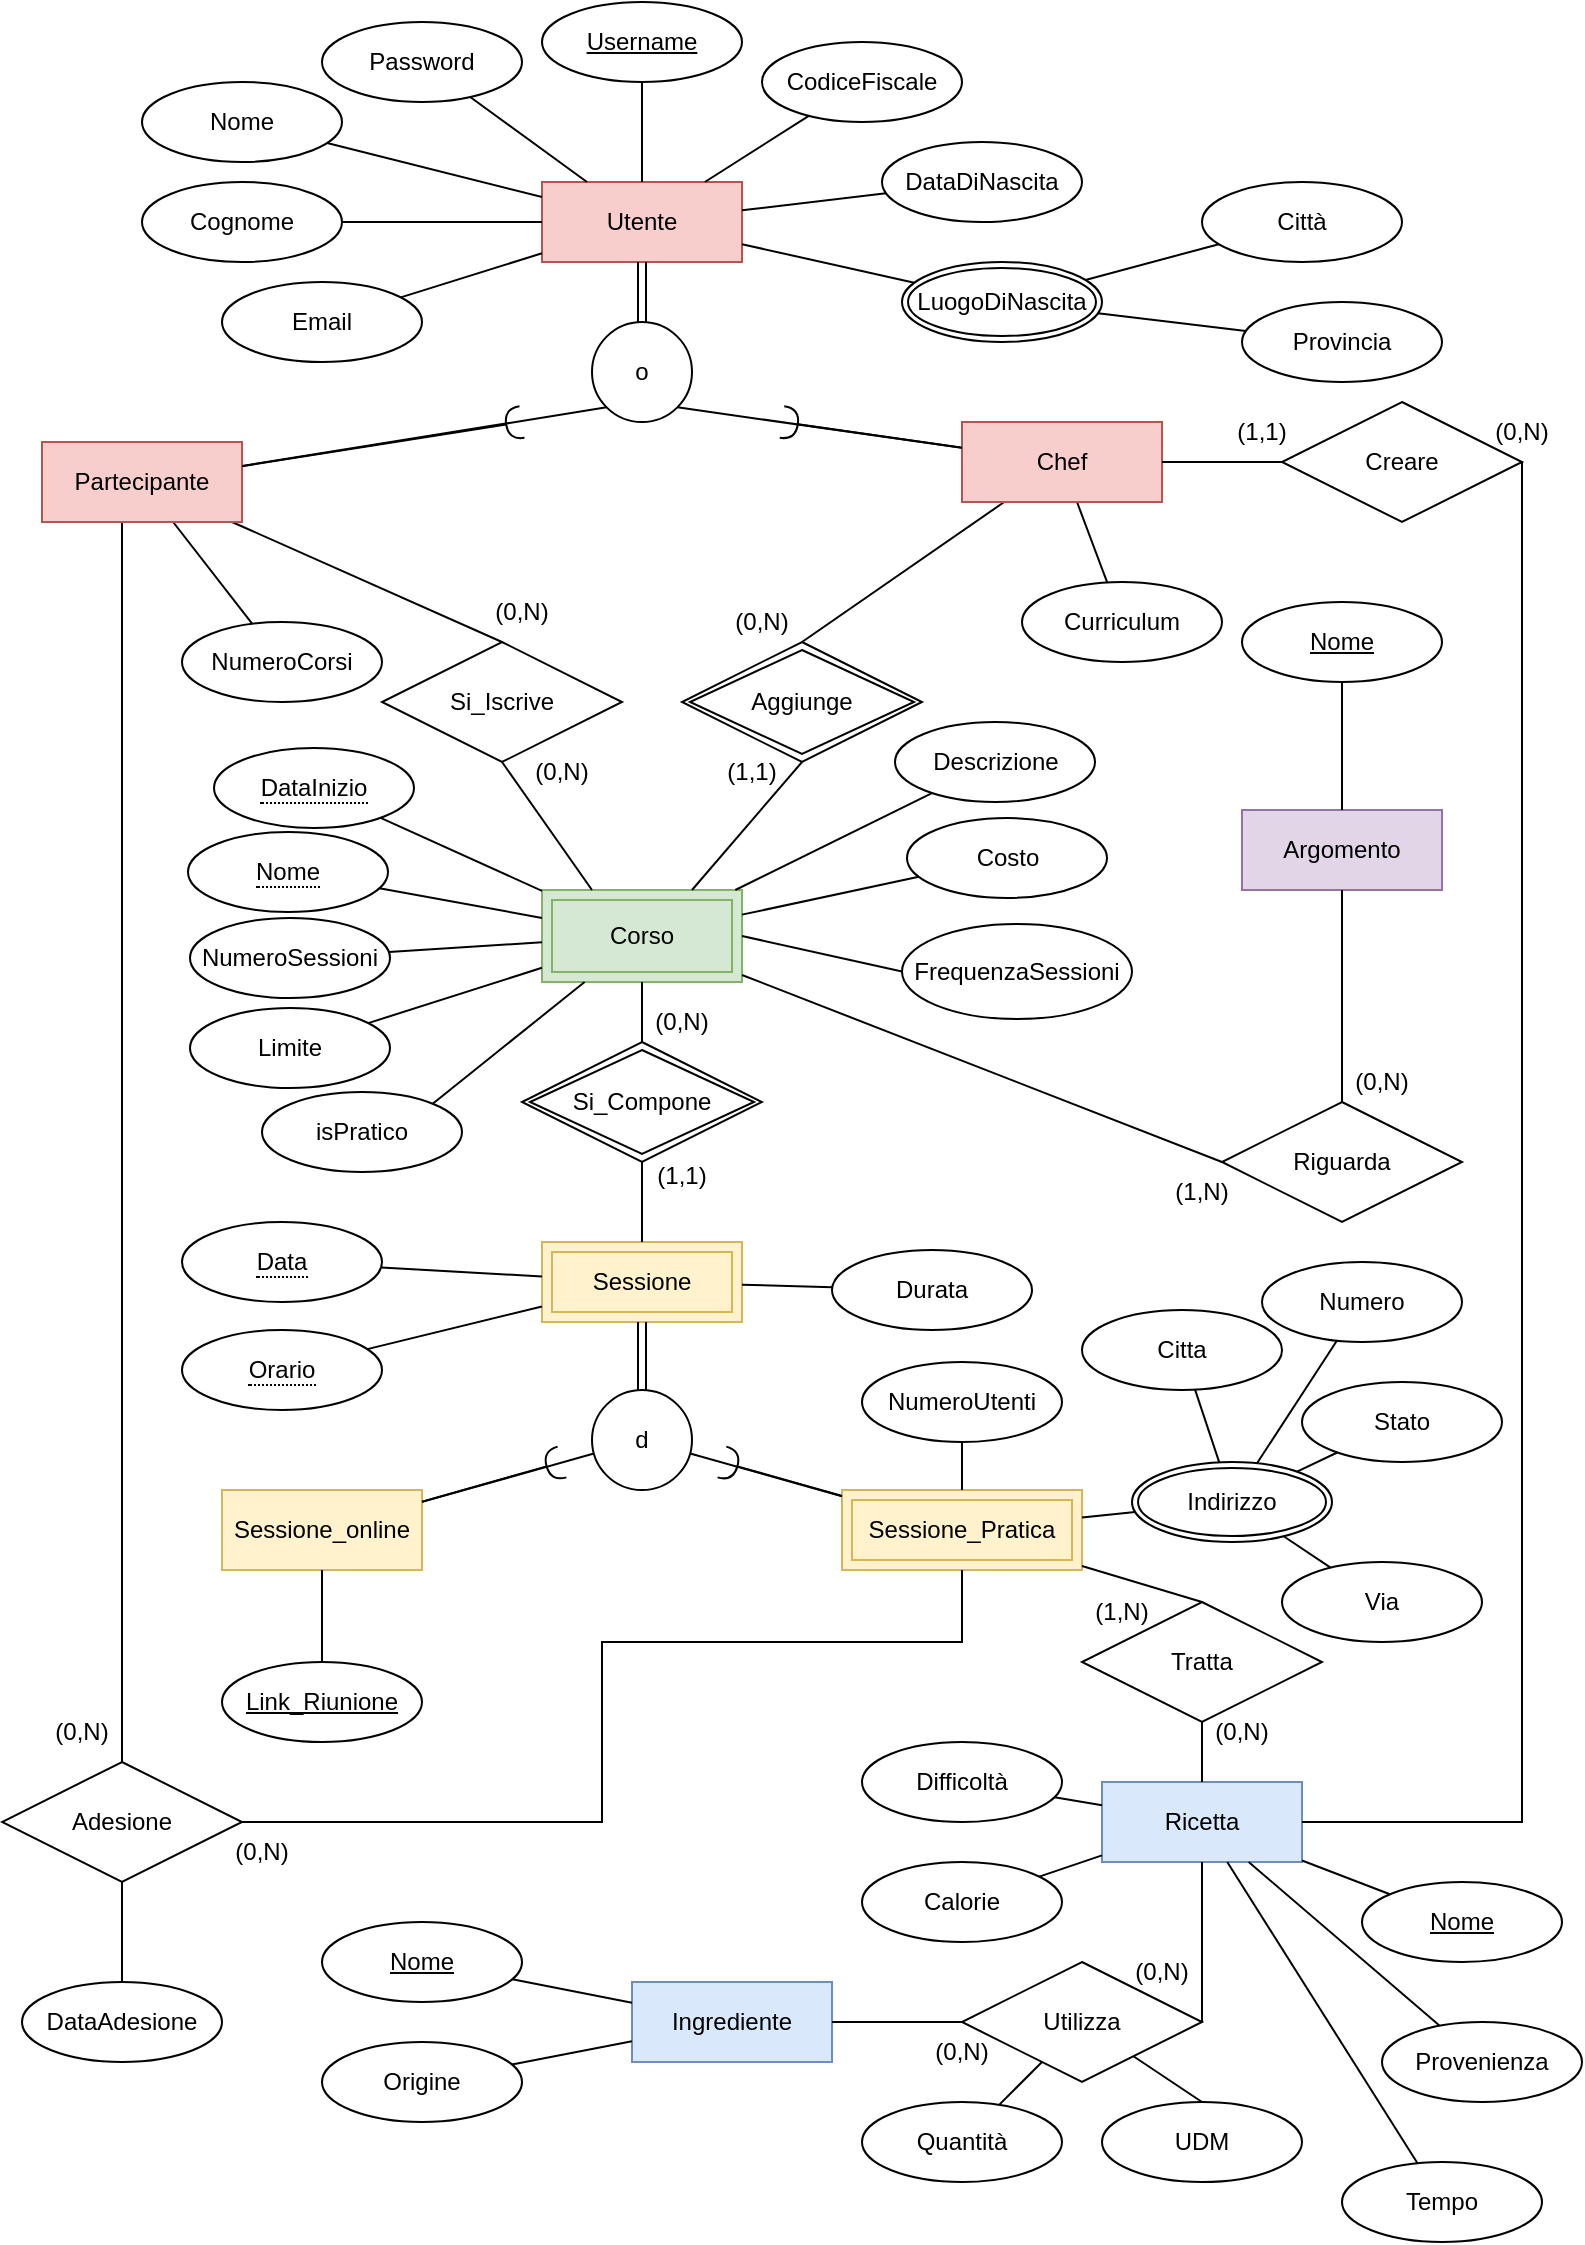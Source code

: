 <mxfile version="26.2.15">
  <diagram name="Pagina-1" id="47h8ERNk4rjeNNSiUQYY">
    <mxGraphModel dx="1426" dy="841" grid="0" gridSize="10" guides="1" tooltips="1" connect="1" arrows="1" fold="1" page="1" pageScale="1" pageWidth="827" pageHeight="1169" math="0" shadow="0">
      <root>
        <mxCell id="0" />
        <mxCell id="1" parent="0" />
        <mxCell id="teANy-LBkcQGO_RU1gS4-1" value="Utente" style="whiteSpace=wrap;html=1;align=center;fillColor=#f8cecc;strokeColor=#b85450;" parent="1" vertex="1">
          <mxGeometry x="300" y="110" width="100" height="40" as="geometry" />
        </mxCell>
        <mxCell id="teANy-LBkcQGO_RU1gS4-3" value="Argomento" style="whiteSpace=wrap;html=1;align=center;fillColor=#e1d5e7;strokeColor=#9673a6;" parent="1" vertex="1">
          <mxGeometry x="650" y="424" width="100" height="40" as="geometry" />
        </mxCell>
        <mxCell id="teANy-LBkcQGO_RU1gS4-4" value="Nome" style="ellipse;whiteSpace=wrap;html=1;align=center;" parent="1" vertex="1">
          <mxGeometry x="100" y="60" width="100" height="40" as="geometry" />
        </mxCell>
        <mxCell id="teANy-LBkcQGO_RU1gS4-5" value="Cognome" style="ellipse;whiteSpace=wrap;html=1;align=center;" parent="1" vertex="1">
          <mxGeometry x="100" y="110" width="100" height="40" as="geometry" />
        </mxCell>
        <mxCell id="teANy-LBkcQGO_RU1gS4-8" value="Email" style="ellipse;whiteSpace=wrap;html=1;align=center;" parent="1" vertex="1">
          <mxGeometry x="140" y="160" width="100" height="40" as="geometry" />
        </mxCell>
        <mxCell id="teANy-LBkcQGO_RU1gS4-9" value="Password" style="ellipse;whiteSpace=wrap;html=1;align=center;" parent="1" vertex="1">
          <mxGeometry x="190" y="30" width="100" height="40" as="geometry" />
        </mxCell>
        <mxCell id="teANy-LBkcQGO_RU1gS4-11" value="" style="endArrow=none;html=1;rounded=0;" parent="1" source="teANy-LBkcQGO_RU1gS4-1" target="teANy-LBkcQGO_RU1gS4-9" edge="1">
          <mxGeometry relative="1" as="geometry">
            <mxPoint x="440" y="200" as="sourcePoint" />
            <mxPoint x="600" y="200" as="targetPoint" />
          </mxGeometry>
        </mxCell>
        <mxCell id="teANy-LBkcQGO_RU1gS4-12" value="" style="endArrow=none;html=1;rounded=0;" parent="1" source="teANy-LBkcQGO_RU1gS4-1" target="c11Dhqi7pwdav2Fy8amf-1" edge="1">
          <mxGeometry relative="1" as="geometry">
            <mxPoint x="510" y="160" as="sourcePoint" />
            <mxPoint x="435.904" y="67.524" as="targetPoint" />
          </mxGeometry>
        </mxCell>
        <mxCell id="teANy-LBkcQGO_RU1gS4-13" value="" style="endArrow=none;html=1;rounded=0;" parent="1" source="teANy-LBkcQGO_RU1gS4-1" target="teANy-LBkcQGO_RU1gS4-8" edge="1">
          <mxGeometry relative="1" as="geometry">
            <mxPoint x="500" y="250" as="sourcePoint" />
            <mxPoint x="660" y="250" as="targetPoint" />
          </mxGeometry>
        </mxCell>
        <mxCell id="teANy-LBkcQGO_RU1gS4-14" value="" style="endArrow=none;html=1;rounded=0;" parent="1" source="teANy-LBkcQGO_RU1gS4-4" target="teANy-LBkcQGO_RU1gS4-1" edge="1">
          <mxGeometry relative="1" as="geometry">
            <mxPoint x="360" y="200" as="sourcePoint" />
            <mxPoint x="520" y="200" as="targetPoint" />
          </mxGeometry>
        </mxCell>
        <mxCell id="teANy-LBkcQGO_RU1gS4-15" value="" style="endArrow=none;html=1;rounded=0;" parent="1" source="teANy-LBkcQGO_RU1gS4-5" target="teANy-LBkcQGO_RU1gS4-1" edge="1">
          <mxGeometry relative="1" as="geometry">
            <mxPoint x="300" y="200" as="sourcePoint" />
            <mxPoint x="460" y="200" as="targetPoint" />
          </mxGeometry>
        </mxCell>
        <mxCell id="teANy-LBkcQGO_RU1gS4-16" value="" style="endArrow=none;html=1;rounded=0;" parent="1" source="vfVHeJbnowlgTLXQ370m-6" target="teANy-LBkcQGO_RU1gS4-1" edge="1">
          <mxGeometry relative="1" as="geometry">
            <mxPoint x="480.447" y="122.668" as="sourcePoint" />
            <mxPoint x="520" y="210" as="targetPoint" />
          </mxGeometry>
        </mxCell>
        <mxCell id="teANy-LBkcQGO_RU1gS4-19" value="NumeroSessioni" style="ellipse;whiteSpace=wrap;html=1;align=center;" parent="1" vertex="1">
          <mxGeometry x="124" y="478" width="100" height="40" as="geometry" />
        </mxCell>
        <mxCell id="teANy-LBkcQGO_RU1gS4-20" value="Limite" style="ellipse;whiteSpace=wrap;html=1;align=center;" parent="1" vertex="1">
          <mxGeometry x="124" y="523" width="100" height="40" as="geometry" />
        </mxCell>
        <mxCell id="teANy-LBkcQGO_RU1gS4-21" value="Descrizione" style="ellipse;whiteSpace=wrap;html=1;align=center;" parent="1" vertex="1">
          <mxGeometry x="476.5" y="380" width="100" height="40" as="geometry" />
        </mxCell>
        <mxCell id="teANy-LBkcQGO_RU1gS4-22" value="NumeroCorsi" style="ellipse;whiteSpace=wrap;html=1;align=center;" parent="1" vertex="1">
          <mxGeometry x="120" y="330" width="100" height="40" as="geometry" />
        </mxCell>
        <mxCell id="teANy-LBkcQGO_RU1gS4-23" value="Costo" style="ellipse;whiteSpace=wrap;html=1;align=center;" parent="1" vertex="1">
          <mxGeometry x="482.5" y="428" width="100" height="40" as="geometry" />
        </mxCell>
        <mxCell id="teANy-LBkcQGO_RU1gS4-24" value="Corso" style="shape=ext;margin=3;double=1;whiteSpace=wrap;html=1;align=center;fillColor=#d5e8d4;strokeColor=#82b366;" parent="1" vertex="1">
          <mxGeometry x="300" y="464" width="100" height="46" as="geometry" />
        </mxCell>
        <mxCell id="teANy-LBkcQGO_RU1gS4-25" value="" style="endArrow=none;html=1;rounded=0;" parent="1" source="vfVHeJbnowlgTLXQ370m-21" target="teANy-LBkcQGO_RU1gS4-24" edge="1">
          <mxGeometry relative="1" as="geometry">
            <mxPoint x="208.89" y="474.191" as="sourcePoint" />
            <mxPoint x="830" y="250" as="targetPoint" />
          </mxGeometry>
        </mxCell>
        <mxCell id="teANy-LBkcQGO_RU1gS4-26" value="" style="endArrow=none;html=1;rounded=0;" parent="1" source="teANy-LBkcQGO_RU1gS4-24" target="teANy-LBkcQGO_RU1gS4-23" edge="1">
          <mxGeometry relative="1" as="geometry">
            <mxPoint x="660" y="230" as="sourcePoint" />
            <mxPoint x="820" y="230" as="targetPoint" />
          </mxGeometry>
        </mxCell>
        <mxCell id="teANy-LBkcQGO_RU1gS4-27" value="" style="endArrow=none;html=1;rounded=0;" parent="1" source="teANy-LBkcQGO_RU1gS4-24" target="teANy-LBkcQGO_RU1gS4-21" edge="1">
          <mxGeometry relative="1" as="geometry">
            <mxPoint x="710" y="250" as="sourcePoint" />
            <mxPoint x="870" y="250" as="targetPoint" />
          </mxGeometry>
        </mxCell>
        <mxCell id="teANy-LBkcQGO_RU1gS4-28" value="" style="endArrow=none;html=1;rounded=0;" parent="1" source="teANy-LBkcQGO_RU1gS4-24" target="teANy-LBkcQGO_RU1gS4-20" edge="1">
          <mxGeometry relative="1" as="geometry">
            <mxPoint x="700" y="240" as="sourcePoint" />
            <mxPoint x="860" y="240" as="targetPoint" />
          </mxGeometry>
        </mxCell>
        <mxCell id="teANy-LBkcQGO_RU1gS4-29" value="" style="endArrow=none;html=1;rounded=0;" parent="1" source="vfVHeJbnowlgTLXQ370m-22" target="teANy-LBkcQGO_RU1gS4-24" edge="1">
          <mxGeometry relative="1" as="geometry">
            <mxPoint x="224.561" y="434.453" as="sourcePoint" />
            <mxPoint x="750" y="140" as="targetPoint" />
          </mxGeometry>
        </mxCell>
        <mxCell id="teANy-LBkcQGO_RU1gS4-30" value="" style="endArrow=none;html=1;rounded=0;" parent="1" source="teANy-LBkcQGO_RU1gS4-19" target="teANy-LBkcQGO_RU1gS4-24" edge="1">
          <mxGeometry relative="1" as="geometry">
            <mxPoint x="650" y="190" as="sourcePoint" />
            <mxPoint x="810" y="190" as="targetPoint" />
          </mxGeometry>
        </mxCell>
        <mxCell id="teANy-LBkcQGO_RU1gS4-31" value="Nome" style="ellipse;whiteSpace=wrap;html=1;align=center;fontStyle=4;" parent="1" vertex="1">
          <mxGeometry x="650" y="320" width="100" height="40" as="geometry" />
        </mxCell>
        <mxCell id="teANy-LBkcQGO_RU1gS4-32" value="" style="endArrow=none;html=1;rounded=0;" parent="1" source="teANy-LBkcQGO_RU1gS4-31" target="teANy-LBkcQGO_RU1gS4-3" edge="1">
          <mxGeometry relative="1" as="geometry">
            <mxPoint x="555" y="400" as="sourcePoint" />
            <mxPoint x="715" y="400" as="targetPoint" />
          </mxGeometry>
        </mxCell>
        <mxCell id="teANy-LBkcQGO_RU1gS4-34" value="" style="endArrow=none;html=1;rounded=0;" parent="1" source="DkH-adG97EPDmuQ6V7x3-39" target="teANy-LBkcQGO_RU1gS4-22" edge="1">
          <mxGeometry relative="1" as="geometry">
            <mxPoint x="110" y="290" as="sourcePoint" />
            <mxPoint x="540" y="230" as="targetPoint" />
          </mxGeometry>
        </mxCell>
        <mxCell id="teANy-LBkcQGO_RU1gS4-36" value="Curriculum" style="ellipse;whiteSpace=wrap;html=1;align=center;" parent="1" vertex="1">
          <mxGeometry x="540" y="310" width="100" height="40" as="geometry" />
        </mxCell>
        <mxCell id="teANy-LBkcQGO_RU1gS4-37" value="" style="endArrow=none;html=1;rounded=0;" parent="1" source="DkH-adG97EPDmuQ6V7x3-40" target="teANy-LBkcQGO_RU1gS4-36" edge="1">
          <mxGeometry relative="1" as="geometry">
            <mxPoint x="460" y="210" as="sourcePoint" />
            <mxPoint x="620" y="210" as="targetPoint" />
          </mxGeometry>
        </mxCell>
        <mxCell id="teANy-LBkcQGO_RU1gS4-38" value="Sessione" style="shape=ext;margin=3;double=1;whiteSpace=wrap;html=1;align=center;fillColor=#fff2cc;strokeColor=#d6b656;" parent="1" vertex="1">
          <mxGeometry x="300" y="640" width="100" height="40" as="geometry" />
        </mxCell>
        <mxCell id="teANy-LBkcQGO_RU1gS4-41" value="Durata" style="ellipse;whiteSpace=wrap;html=1;align=center;" parent="1" vertex="1">
          <mxGeometry x="445" y="644" width="100" height="40" as="geometry" />
        </mxCell>
        <mxCell id="teANy-LBkcQGO_RU1gS4-42" value="" style="endArrow=none;html=1;rounded=0;" parent="1" source="teANy-LBkcQGO_RU1gS4-38" target="vfVHeJbnowlgTLXQ370m-38" edge="1">
          <mxGeometry relative="1" as="geometry">
            <mxPoint x="540" y="590" as="sourcePoint" />
            <mxPoint x="188.411" y="697.196" as="targetPoint" />
          </mxGeometry>
        </mxCell>
        <mxCell id="teANy-LBkcQGO_RU1gS4-43" value="" style="endArrow=none;html=1;rounded=0;" parent="1" source="teANy-LBkcQGO_RU1gS4-38" target="teANy-LBkcQGO_RU1gS4-41" edge="1">
          <mxGeometry relative="1" as="geometry">
            <mxPoint x="550" y="580" as="sourcePoint" />
            <mxPoint x="710" y="580" as="targetPoint" />
          </mxGeometry>
        </mxCell>
        <mxCell id="teANy-LBkcQGO_RU1gS4-44" value="" style="endArrow=none;html=1;rounded=0;" parent="1" source="teANy-LBkcQGO_RU1gS4-38" target="vfVHeJbnowlgTLXQ370m-37" edge="1">
          <mxGeometry relative="1" as="geometry">
            <mxPoint x="370" y="840" as="sourcePoint" />
            <mxPoint x="220" y="650" as="targetPoint" />
          </mxGeometry>
        </mxCell>
        <mxCell id="teANy-LBkcQGO_RU1gS4-45" value="Sessione_online" style="whiteSpace=wrap;html=1;align=center;fillColor=#fff2cc;strokeColor=#d6b656;" parent="1" vertex="1">
          <mxGeometry x="140" y="764" width="100" height="40" as="geometry" />
        </mxCell>
        <mxCell id="teANy-LBkcQGO_RU1gS4-46" value="Link_Riunione" style="ellipse;whiteSpace=wrap;html=1;align=center;fontStyle=4;" parent="1" vertex="1">
          <mxGeometry x="140" y="850" width="100" height="40" as="geometry" />
        </mxCell>
        <mxCell id="teANy-LBkcQGO_RU1gS4-47" value="" style="endArrow=none;html=1;rounded=0;" parent="1" source="teANy-LBkcQGO_RU1gS4-45" target="teANy-LBkcQGO_RU1gS4-46" edge="1">
          <mxGeometry relative="1" as="geometry">
            <mxPoint x="370" y="860" as="sourcePoint" />
            <mxPoint x="530" y="860" as="targetPoint" />
          </mxGeometry>
        </mxCell>
        <mxCell id="teANy-LBkcQGO_RU1gS4-48" value="Sessione_Pratica" style="shape=ext;margin=3;double=1;whiteSpace=wrap;html=1;align=center;fillColor=#fff2cc;strokeColor=#d6b656;" parent="1" vertex="1">
          <mxGeometry x="450" y="764" width="120" height="40" as="geometry" />
        </mxCell>
        <mxCell id="teANy-LBkcQGO_RU1gS4-51" value="" style="endArrow=none;html=1;rounded=0;" parent="1" source="vfVHeJbnowlgTLXQ370m-11" target="teANy-LBkcQGO_RU1gS4-48" edge="1">
          <mxGeometry relative="1" as="geometry">
            <mxPoint x="583.709" y="737.012" as="sourcePoint" />
            <mxPoint x="660" y="964" as="targetPoint" />
          </mxGeometry>
        </mxCell>
        <mxCell id="teANy-LBkcQGO_RU1gS4-52" value="" style="endArrow=none;html=1;rounded=0;" parent="1" source="teANy-LBkcQGO_RU1gS4-48" target="vfVHeJbnowlgTLXQ370m-44" edge="1">
          <mxGeometry relative="1" as="geometry">
            <mxPoint x="550" y="954" as="sourcePoint" />
            <mxPoint x="631.027" y="774.033" as="targetPoint" />
          </mxGeometry>
        </mxCell>
        <mxCell id="teANy-LBkcQGO_RU1gS4-53" value="Ricetta" style="whiteSpace=wrap;html=1;align=center;fillColor=#dae8fc;strokeColor=#6c8ebf;" parent="1" vertex="1">
          <mxGeometry x="580" y="910" width="100" height="40" as="geometry" />
        </mxCell>
        <mxCell id="teANy-LBkcQGO_RU1gS4-54" value="Provenienza" style="ellipse;whiteSpace=wrap;html=1;align=center;" parent="1" vertex="1">
          <mxGeometry x="720" y="1030" width="100" height="40" as="geometry" />
        </mxCell>
        <mxCell id="teANy-LBkcQGO_RU1gS4-55" value="Nome" style="ellipse;whiteSpace=wrap;html=1;align=center;fontStyle=4;" parent="1" vertex="1">
          <mxGeometry x="710" y="960" width="100" height="40" as="geometry" />
        </mxCell>
        <mxCell id="teANy-LBkcQGO_RU1gS4-56" value="Tempo" style="ellipse;whiteSpace=wrap;html=1;align=center;" parent="1" vertex="1">
          <mxGeometry x="700" y="1100" width="100" height="40" as="geometry" />
        </mxCell>
        <mxCell id="teANy-LBkcQGO_RU1gS4-57" value="Calorie" style="ellipse;whiteSpace=wrap;html=1;align=center;" parent="1" vertex="1">
          <mxGeometry x="460" y="950" width="100" height="40" as="geometry" />
        </mxCell>
        <mxCell id="teANy-LBkcQGO_RU1gS4-58" value="Difficoltà" style="ellipse;whiteSpace=wrap;html=1;align=center;" parent="1" vertex="1">
          <mxGeometry x="460" y="890" width="100" height="40" as="geometry" />
        </mxCell>
        <mxCell id="teANy-LBkcQGO_RU1gS4-59" value="" style="endArrow=none;html=1;rounded=0;" parent="1" source="teANy-LBkcQGO_RU1gS4-58" target="teANy-LBkcQGO_RU1gS4-53" edge="1">
          <mxGeometry relative="1" as="geometry">
            <mxPoint x="540" y="880" as="sourcePoint" />
            <mxPoint x="700" y="880" as="targetPoint" />
          </mxGeometry>
        </mxCell>
        <mxCell id="teANy-LBkcQGO_RU1gS4-60" value="" style="endArrow=none;html=1;rounded=0;" parent="1" source="teANy-LBkcQGO_RU1gS4-57" target="teANy-LBkcQGO_RU1gS4-53" edge="1">
          <mxGeometry relative="1" as="geometry">
            <mxPoint x="460" y="1030" as="sourcePoint" />
            <mxPoint x="620" y="1030" as="targetPoint" />
          </mxGeometry>
        </mxCell>
        <mxCell id="teANy-LBkcQGO_RU1gS4-61" value="" style="endArrow=none;html=1;rounded=0;" parent="1" source="teANy-LBkcQGO_RU1gS4-53" target="teANy-LBkcQGO_RU1gS4-56" edge="1">
          <mxGeometry relative="1" as="geometry">
            <mxPoint x="620" y="1060" as="sourcePoint" />
            <mxPoint x="780" y="1060" as="targetPoint" />
          </mxGeometry>
        </mxCell>
        <mxCell id="teANy-LBkcQGO_RU1gS4-62" value="" style="endArrow=none;html=1;rounded=0;" parent="1" source="teANy-LBkcQGO_RU1gS4-53" target="teANy-LBkcQGO_RU1gS4-55" edge="1">
          <mxGeometry relative="1" as="geometry">
            <mxPoint x="650" y="850" as="sourcePoint" />
            <mxPoint x="810" y="850" as="targetPoint" />
          </mxGeometry>
        </mxCell>
        <mxCell id="teANy-LBkcQGO_RU1gS4-63" value="" style="endArrow=none;html=1;rounded=0;" parent="1" source="teANy-LBkcQGO_RU1gS4-53" target="teANy-LBkcQGO_RU1gS4-54" edge="1">
          <mxGeometry relative="1" as="geometry">
            <mxPoint x="680" y="850" as="sourcePoint" />
            <mxPoint x="840" y="850" as="targetPoint" />
          </mxGeometry>
        </mxCell>
        <mxCell id="teANy-LBkcQGO_RU1gS4-64" value="Ingrediente" style="whiteSpace=wrap;html=1;align=center;fillColor=#dae8fc;strokeColor=#6c8ebf;" parent="1" vertex="1">
          <mxGeometry x="345" y="1010" width="100" height="40" as="geometry" />
        </mxCell>
        <mxCell id="teANy-LBkcQGO_RU1gS4-65" value="&lt;u&gt;Nome&lt;/u&gt;" style="ellipse;whiteSpace=wrap;html=1;align=center;" parent="1" vertex="1">
          <mxGeometry x="190" y="980" width="100" height="40" as="geometry" />
        </mxCell>
        <mxCell id="teANy-LBkcQGO_RU1gS4-66" value="Origine" style="ellipse;whiteSpace=wrap;html=1;align=center;" parent="1" vertex="1">
          <mxGeometry x="190" y="1040" width="100" height="40" as="geometry" />
        </mxCell>
        <mxCell id="teANy-LBkcQGO_RU1gS4-67" value="" style="endArrow=none;html=1;rounded=0;" parent="1" source="teANy-LBkcQGO_RU1gS4-65" target="teANy-LBkcQGO_RU1gS4-64" edge="1">
          <mxGeometry relative="1" as="geometry">
            <mxPoint x="440" y="1170" as="sourcePoint" />
            <mxPoint x="600" y="1170" as="targetPoint" />
          </mxGeometry>
        </mxCell>
        <mxCell id="teANy-LBkcQGO_RU1gS4-68" value="" style="endArrow=none;html=1;rounded=0;" parent="1" source="teANy-LBkcQGO_RU1gS4-64" target="teANy-LBkcQGO_RU1gS4-66" edge="1">
          <mxGeometry relative="1" as="geometry">
            <mxPoint x="480" y="1190" as="sourcePoint" />
            <mxPoint x="640" y="1190" as="targetPoint" />
          </mxGeometry>
        </mxCell>
        <mxCell id="teANy-LBkcQGO_RU1gS4-71" value="" style="shape=link;html=1;rounded=0;entryX=0.5;entryY=0;entryDx=0;entryDy=0;" parent="1" source="teANy-LBkcQGO_RU1gS4-1" target="teANy-LBkcQGO_RU1gS4-73" edge="1">
          <mxGeometry relative="1" as="geometry">
            <mxPoint x="370" y="220" as="sourcePoint" />
            <mxPoint x="350" y="210" as="targetPoint" />
          </mxGeometry>
        </mxCell>
        <mxCell id="teANy-LBkcQGO_RU1gS4-73" value="" style="ellipse;whiteSpace=wrap;html=1;aspect=fixed;" parent="1" vertex="1">
          <mxGeometry x="325" y="180" width="50" height="50" as="geometry" />
        </mxCell>
        <mxCell id="teANy-LBkcQGO_RU1gS4-74" value="o" style="text;html=1;align=center;verticalAlign=middle;whiteSpace=wrap;rounded=0;" parent="1" vertex="1">
          <mxGeometry x="320" y="190" width="60" height="30" as="geometry" />
        </mxCell>
        <mxCell id="MXSvAf-hUuEF9l91NdwU-1" value="" style="endArrow=none;html=1;rounded=0;entryX=0;entryY=1;entryDx=0;entryDy=0;" parent="1" source="DkH-adG97EPDmuQ6V7x3-39" target="teANy-LBkcQGO_RU1gS4-73" edge="1">
          <mxGeometry width="50" height="50" relative="1" as="geometry">
            <mxPoint x="90" y="250" as="sourcePoint" />
            <mxPoint x="500" y="210" as="targetPoint" />
          </mxGeometry>
        </mxCell>
        <mxCell id="MXSvAf-hUuEF9l91NdwU-2" value="" style="endArrow=none;html=1;rounded=0;entryX=1;entryY=1;entryDx=0;entryDy=0;" parent="1" source="DkH-adG97EPDmuQ6V7x3-40" target="teANy-LBkcQGO_RU1gS4-73" edge="1">
          <mxGeometry width="50" height="50" relative="1" as="geometry">
            <mxPoint x="510" y="250" as="sourcePoint" />
            <mxPoint x="560" y="200" as="targetPoint" />
          </mxGeometry>
        </mxCell>
        <mxCell id="MXSvAf-hUuEF9l91NdwU-3" style="edgeStyle=orthogonalEdgeStyle;rounded=0;orthogonalLoop=1;jettySize=auto;html=1;exitX=0.5;exitY=1;exitDx=0;exitDy=0;" parent="1" edge="1">
          <mxGeometry relative="1" as="geometry">
            <mxPoint x="190" y="440" as="sourcePoint" />
            <mxPoint x="190" y="440" as="targetPoint" />
          </mxGeometry>
        </mxCell>
        <mxCell id="MXSvAf-hUuEF9l91NdwU-4" value="Si_Iscrive" style="shape=rhombus;perimeter=rhombusPerimeter;whiteSpace=wrap;html=1;align=center;" parent="1" vertex="1">
          <mxGeometry x="220" y="340" width="120" height="60" as="geometry" />
        </mxCell>
        <mxCell id="DkH-adG97EPDmuQ6V7x3-2" value="" style="endArrow=none;html=1;rounded=0;exitX=0.5;exitY=0;exitDx=0;exitDy=0;" parent="1" source="vfVHeJbnowlgTLXQ370m-17" target="DkH-adG97EPDmuQ6V7x3-40" edge="1">
          <mxGeometry width="50" height="50" relative="1" as="geometry">
            <mxPoint x="620" y="220" as="sourcePoint" />
            <mxPoint x="670" y="170" as="targetPoint" />
          </mxGeometry>
        </mxCell>
        <mxCell id="DkH-adG97EPDmuQ6V7x3-3" value="" style="endArrow=none;html=1;rounded=0;exitX=0.5;exitY=0;exitDx=0;exitDy=0;" parent="1" source="MXSvAf-hUuEF9l91NdwU-4" target="DkH-adG97EPDmuQ6V7x3-39" edge="1">
          <mxGeometry width="50" height="50" relative="1" as="geometry">
            <mxPoint x="640" y="170" as="sourcePoint" />
            <mxPoint x="140" y="288.421" as="targetPoint" />
          </mxGeometry>
        </mxCell>
        <mxCell id="DkH-adG97EPDmuQ6V7x3-4" value="" style="endArrow=none;html=1;rounded=0;exitX=0.25;exitY=0;exitDx=0;exitDy=0;entryX=0.5;entryY=1;entryDx=0;entryDy=0;" parent="1" source="teANy-LBkcQGO_RU1gS4-24" target="MXSvAf-hUuEF9l91NdwU-4" edge="1">
          <mxGeometry width="50" height="50" relative="1" as="geometry">
            <mxPoint x="720" y="190" as="sourcePoint" />
            <mxPoint x="770" y="140" as="targetPoint" />
          </mxGeometry>
        </mxCell>
        <mxCell id="DkH-adG97EPDmuQ6V7x3-5" value="" style="endArrow=none;html=1;rounded=0;exitX=0.75;exitY=0;exitDx=0;exitDy=0;entryX=0.5;entryY=1;entryDx=0;entryDy=0;" parent="1" source="teANy-LBkcQGO_RU1gS4-24" target="vfVHeJbnowlgTLXQ370m-17" edge="1">
          <mxGeometry width="50" height="50" relative="1" as="geometry">
            <mxPoint x="610" y="210" as="sourcePoint" />
            <mxPoint x="420" y="400" as="targetPoint" />
          </mxGeometry>
        </mxCell>
        <mxCell id="DkH-adG97EPDmuQ6V7x3-6" value="" style="endArrow=none;html=1;rounded=0;entryX=0;entryY=0.5;entryDx=0;entryDy=0;" parent="1" source="teANy-LBkcQGO_RU1gS4-24" target="DkH-adG97EPDmuQ6V7x3-7" edge="1">
          <mxGeometry width="50" height="50" relative="1" as="geometry">
            <mxPoint x="790" y="190" as="sourcePoint" />
            <mxPoint x="840" y="140" as="targetPoint" />
          </mxGeometry>
        </mxCell>
        <mxCell id="DkH-adG97EPDmuQ6V7x3-7" value="Riguarda" style="shape=rhombus;perimeter=rhombusPerimeter;whiteSpace=wrap;html=1;align=center;" parent="1" vertex="1">
          <mxGeometry x="640" y="570" width="120" height="60" as="geometry" />
        </mxCell>
        <mxCell id="DkH-adG97EPDmuQ6V7x3-8" value="" style="endArrow=none;html=1;rounded=0;exitX=0.5;exitY=0;exitDx=0;exitDy=0;" parent="1" source="DkH-adG97EPDmuQ6V7x3-7" target="teANy-LBkcQGO_RU1gS4-3" edge="1">
          <mxGeometry width="50" height="50" relative="1" as="geometry">
            <mxPoint x="860" y="180" as="sourcePoint" />
            <mxPoint x="910" y="130" as="targetPoint" />
          </mxGeometry>
        </mxCell>
        <mxCell id="DkH-adG97EPDmuQ6V7x3-10" value="" style="shape=link;html=1;rounded=0;entryX=0.5;entryY=0;entryDx=0;entryDy=0;" parent="1" source="teANy-LBkcQGO_RU1gS4-38" target="DkH-adG97EPDmuQ6V7x3-11" edge="1">
          <mxGeometry relative="1" as="geometry">
            <mxPoint x="360" y="680" as="sourcePoint" />
            <mxPoint x="360" y="740" as="targetPoint" />
          </mxGeometry>
        </mxCell>
        <mxCell id="DkH-adG97EPDmuQ6V7x3-11" value="" style="ellipse;whiteSpace=wrap;html=1;aspect=fixed;" parent="1" vertex="1">
          <mxGeometry x="325" y="714" width="50" height="50" as="geometry" />
        </mxCell>
        <mxCell id="DkH-adG97EPDmuQ6V7x3-12" value="d" style="text;html=1;align=center;verticalAlign=middle;whiteSpace=wrap;rounded=0;" parent="1" vertex="1">
          <mxGeometry x="320" y="724" width="60" height="30" as="geometry" />
        </mxCell>
        <mxCell id="DkH-adG97EPDmuQ6V7x3-13" value="" style="endArrow=none;html=1;rounded=0;" parent="1" source="teANy-LBkcQGO_RU1gS4-45" target="DkH-adG97EPDmuQ6V7x3-11" edge="1">
          <mxGeometry width="50" height="50" relative="1" as="geometry">
            <mxPoint x="230" y="760" as="sourcePoint" />
            <mxPoint x="510" y="740" as="targetPoint" />
          </mxGeometry>
        </mxCell>
        <mxCell id="DkH-adG97EPDmuQ6V7x3-14" value="" style="endArrow=none;html=1;rounded=0;" parent="1" source="teANy-LBkcQGO_RU1gS4-48" target="DkH-adG97EPDmuQ6V7x3-11" edge="1">
          <mxGeometry width="50" height="50" relative="1" as="geometry">
            <mxPoint x="490" y="760" as="sourcePoint" />
            <mxPoint x="570" y="730" as="targetPoint" />
          </mxGeometry>
        </mxCell>
        <mxCell id="DkH-adG97EPDmuQ6V7x3-16" value="Tratta" style="shape=rhombus;perimeter=rhombusPerimeter;whiteSpace=wrap;html=1;align=center;" parent="1" vertex="1">
          <mxGeometry x="570" y="820" width="120" height="60" as="geometry" />
        </mxCell>
        <mxCell id="DkH-adG97EPDmuQ6V7x3-17" value="" style="endArrow=none;html=1;rounded=0;exitX=0.5;exitY=0;exitDx=0;exitDy=0;" parent="1" source="DkH-adG97EPDmuQ6V7x3-16" target="teANy-LBkcQGO_RU1gS4-48" edge="1">
          <mxGeometry width="50" height="50" relative="1" as="geometry">
            <mxPoint x="420" y="880" as="sourcePoint" />
            <mxPoint x="585.556" y="804" as="targetPoint" />
          </mxGeometry>
        </mxCell>
        <mxCell id="DkH-adG97EPDmuQ6V7x3-18" value="" style="endArrow=none;html=1;rounded=0;entryX=0.5;entryY=1;entryDx=0;entryDy=0;" parent="1" source="teANy-LBkcQGO_RU1gS4-53" target="DkH-adG97EPDmuQ6V7x3-16" edge="1">
          <mxGeometry width="50" height="50" relative="1" as="geometry">
            <mxPoint x="290" y="960" as="sourcePoint" />
            <mxPoint x="340" y="910" as="targetPoint" />
          </mxGeometry>
        </mxCell>
        <mxCell id="DkH-adG97EPDmuQ6V7x3-19" value="" style="endArrow=none;html=1;rounded=0;entryX=0;entryY=0.5;entryDx=0;entryDy=0;" parent="1" source="teANy-LBkcQGO_RU1gS4-64" target="DkH-adG97EPDmuQ6V7x3-20" edge="1">
          <mxGeometry width="50" height="50" relative="1" as="geometry">
            <mxPoint x="520" y="1060" as="sourcePoint" />
            <mxPoint x="550" y="1030" as="targetPoint" />
          </mxGeometry>
        </mxCell>
        <mxCell id="DkH-adG97EPDmuQ6V7x3-20" value="Utilizza" style="shape=rhombus;perimeter=rhombusPerimeter;whiteSpace=wrap;html=1;align=center;" parent="1" vertex="1">
          <mxGeometry x="510" y="1000" width="120" height="60" as="geometry" />
        </mxCell>
        <mxCell id="DkH-adG97EPDmuQ6V7x3-21" value="" style="endArrow=none;html=1;rounded=0;" parent="1" source="DkH-adG97EPDmuQ6V7x3-22" target="DkH-adG97EPDmuQ6V7x3-20" edge="1">
          <mxGeometry width="50" height="50" relative="1" as="geometry">
            <mxPoint x="600" y="1150" as="sourcePoint" />
            <mxPoint x="650" y="1100" as="targetPoint" />
          </mxGeometry>
        </mxCell>
        <mxCell id="DkH-adG97EPDmuQ6V7x3-22" value="Quantità" style="ellipse;whiteSpace=wrap;html=1;align=center;" parent="1" vertex="1">
          <mxGeometry x="460" y="1070" width="100" height="40" as="geometry" />
        </mxCell>
        <mxCell id="DkH-adG97EPDmuQ6V7x3-23" value="" style="endArrow=none;html=1;rounded=0;exitX=1;exitY=0.5;exitDx=0;exitDy=0;" parent="1" source="DkH-adG97EPDmuQ6V7x3-20" target="teANy-LBkcQGO_RU1gS4-53" edge="1">
          <mxGeometry width="50" height="50" relative="1" as="geometry">
            <mxPoint x="230" y="990" as="sourcePoint" />
            <mxPoint x="280" y="940" as="targetPoint" />
          </mxGeometry>
        </mxCell>
        <mxCell id="DkH-adG97EPDmuQ6V7x3-24" value="" style="endArrow=none;html=1;rounded=0;" parent="1" source="teANy-LBkcQGO_RU1gS4-48" target="DkH-adG97EPDmuQ6V7x3-25" edge="1">
          <mxGeometry width="50" height="50" relative="1" as="geometry">
            <mxPoint x="40" y="430" as="sourcePoint" />
            <mxPoint x="150" y="980" as="targetPoint" />
            <Array as="points">
              <mxPoint x="510" y="840" />
              <mxPoint x="330" y="840" />
              <mxPoint x="330" y="930" />
            </Array>
          </mxGeometry>
        </mxCell>
        <mxCell id="DkH-adG97EPDmuQ6V7x3-25" value="Adesione" style="shape=rhombus;perimeter=rhombusPerimeter;whiteSpace=wrap;html=1;align=center;" parent="1" vertex="1">
          <mxGeometry x="30" y="900" width="120" height="60" as="geometry" />
        </mxCell>
        <mxCell id="DkH-adG97EPDmuQ6V7x3-26" value="" style="endArrow=none;html=1;rounded=0;" parent="1" source="DkH-adG97EPDmuQ6V7x3-25" edge="1">
          <mxGeometry width="50" height="50" relative="1" as="geometry">
            <mxPoint x="470" y="640" as="sourcePoint" />
            <mxPoint x="90" y="280" as="targetPoint" />
          </mxGeometry>
        </mxCell>
        <mxCell id="DkH-adG97EPDmuQ6V7x3-27" value="" style="endArrow=none;html=1;rounded=0;exitX=0.5;exitY=0;exitDx=0;exitDy=0;" parent="1" source="DkH-adG97EPDmuQ6V7x3-28" target="DkH-adG97EPDmuQ6V7x3-25" edge="1">
          <mxGeometry width="50" height="50" relative="1" as="geometry">
            <mxPoint x="80" y="1010" as="sourcePoint" />
            <mxPoint x="170" y="990" as="targetPoint" />
          </mxGeometry>
        </mxCell>
        <mxCell id="DkH-adG97EPDmuQ6V7x3-28" value="DataAdesione" style="ellipse;whiteSpace=wrap;html=1;align=center;" parent="1" vertex="1">
          <mxGeometry x="40" y="1010" width="100" height="40" as="geometry" />
        </mxCell>
        <mxCell id="DkH-adG97EPDmuQ6V7x3-39" value="Partecipante" style="whiteSpace=wrap;html=1;align=center;fillColor=#f8cecc;strokeColor=#b85450;" parent="1" vertex="1">
          <mxGeometry x="50" y="240" width="100" height="40" as="geometry" />
        </mxCell>
        <mxCell id="DkH-adG97EPDmuQ6V7x3-40" value="Chef" style="whiteSpace=wrap;html=1;align=center;fillColor=#f8cecc;strokeColor=#b85450;" parent="1" vertex="1">
          <mxGeometry x="510" y="230" width="100" height="40" as="geometry" />
        </mxCell>
        <mxCell id="vfVHeJbnowlgTLXQ370m-1" value="" style="rounded=0;orthogonalLoop=1;jettySize=auto;html=1;endArrow=halfCircle;endFill=0;endSize=6;strokeWidth=1;sketch=0;fontSize=12;curved=1;entryX=0.311;entryY=0.889;entryDx=0;entryDy=0;entryPerimeter=0;exitX=-0.003;exitY=0.072;exitDx=0;exitDy=0;exitPerimeter=0;" parent="1" source="teANy-LBkcQGO_RU1gS4-48" edge="1">
          <mxGeometry relative="1" as="geometry">
            <mxPoint x="450" y="769.5" as="sourcePoint" />
            <mxPoint x="390" y="750" as="targetPoint" />
          </mxGeometry>
        </mxCell>
        <mxCell id="vfVHeJbnowlgTLXQ370m-2" value="" style="ellipse;whiteSpace=wrap;html=1;align=center;aspect=fixed;fillColor=none;strokeColor=none;resizable=0;perimeter=centerPerimeter;rotatable=0;allowArrows=0;points=[];outlineConnect=1;" parent="1" vertex="1">
          <mxGeometry x="385" y="740" width="10" height="10" as="geometry" />
        </mxCell>
        <mxCell id="vfVHeJbnowlgTLXQ370m-3" value="" style="rounded=0;orthogonalLoop=1;jettySize=auto;html=1;endArrow=halfCircle;endFill=0;endSize=6;strokeWidth=1;sketch=0;fontSize=12;curved=1;" parent="1" source="teANy-LBkcQGO_RU1gS4-45" edge="1">
          <mxGeometry relative="1" as="geometry">
            <mxPoint x="660" y="680" as="sourcePoint" />
            <mxPoint x="310" y="750" as="targetPoint" />
          </mxGeometry>
        </mxCell>
        <mxCell id="vfVHeJbnowlgTLXQ370m-4" value="" style="rounded=0;orthogonalLoop=1;jettySize=auto;html=1;endArrow=halfCircle;endFill=0;endSize=6;strokeWidth=1;sketch=0;fontSize=12;curved=1;" parent="1" source="DkH-adG97EPDmuQ6V7x3-39" edge="1">
          <mxGeometry relative="1" as="geometry">
            <mxPoint x="320" y="250" as="sourcePoint" />
            <mxPoint x="290" y="230" as="targetPoint" />
          </mxGeometry>
        </mxCell>
        <mxCell id="vfVHeJbnowlgTLXQ370m-5" value="" style="rounded=0;orthogonalLoop=1;jettySize=auto;html=1;endArrow=halfCircle;endFill=0;endSize=6;strokeWidth=1;sketch=0;fontSize=12;curved=1;" parent="1" source="DkH-adG97EPDmuQ6V7x3-40" edge="1">
          <mxGeometry relative="1" as="geometry">
            <mxPoint x="340" y="270" as="sourcePoint" />
            <mxPoint x="420" y="230" as="targetPoint" />
          </mxGeometry>
        </mxCell>
        <mxCell id="vfVHeJbnowlgTLXQ370m-6" value="LuogoDiNascita" style="ellipse;shape=doubleEllipse;margin=3;whiteSpace=wrap;html=1;align=center;" parent="1" vertex="1">
          <mxGeometry x="480" y="150" width="100" height="40" as="geometry" />
        </mxCell>
        <mxCell id="vfVHeJbnowlgTLXQ370m-7" value="" style="endArrow=none;html=1;rounded=0;" parent="1" source="vfVHeJbnowlgTLXQ370m-6" target="vfVHeJbnowlgTLXQ370m-8" edge="1">
          <mxGeometry width="50" height="50" relative="1" as="geometry">
            <mxPoint x="650" y="140" as="sourcePoint" />
            <mxPoint x="700" y="90" as="targetPoint" />
          </mxGeometry>
        </mxCell>
        <mxCell id="vfVHeJbnowlgTLXQ370m-8" value="Città" style="ellipse;whiteSpace=wrap;html=1;align=center;" parent="1" vertex="1">
          <mxGeometry x="630" y="110" width="100" height="40" as="geometry" />
        </mxCell>
        <mxCell id="vfVHeJbnowlgTLXQ370m-9" value="Provincia" style="ellipse;whiteSpace=wrap;html=1;align=center;" parent="1" vertex="1">
          <mxGeometry x="650" y="170" width="100" height="40" as="geometry" />
        </mxCell>
        <mxCell id="vfVHeJbnowlgTLXQ370m-10" value="" style="endArrow=none;html=1;rounded=0;" parent="1" source="vfVHeJbnowlgTLXQ370m-9" target="vfVHeJbnowlgTLXQ370m-6" edge="1">
          <mxGeometry width="50" height="50" relative="1" as="geometry">
            <mxPoint x="550" y="180" as="sourcePoint" />
            <mxPoint x="600" y="130" as="targetPoint" />
          </mxGeometry>
        </mxCell>
        <mxCell id="vfVHeJbnowlgTLXQ370m-11" value="NumeroUtenti" style="ellipse;whiteSpace=wrap;html=1;align=center;" parent="1" vertex="1">
          <mxGeometry x="460" y="700" width="100" height="40" as="geometry" />
        </mxCell>
        <mxCell id="vfVHeJbnowlgTLXQ370m-13" value="" style="endArrow=none;html=1;rounded=0;exitX=0.5;exitY=0;exitDx=0;exitDy=0;" parent="1" source="vfVHeJbnowlgTLXQ370m-36" target="teANy-LBkcQGO_RU1gS4-24" edge="1">
          <mxGeometry width="50" height="50" relative="1" as="geometry">
            <mxPoint x="360" y="545" as="sourcePoint" />
            <mxPoint x="600" y="560" as="targetPoint" />
          </mxGeometry>
        </mxCell>
        <mxCell id="vfVHeJbnowlgTLXQ370m-14" value="" style="endArrow=none;html=1;rounded=0;entryX=0.5;entryY=1;entryDx=0;entryDy=0;" parent="1" source="teANy-LBkcQGO_RU1gS4-38" target="vfVHeJbnowlgTLXQ370m-36" edge="1">
          <mxGeometry width="50" height="50" relative="1" as="geometry">
            <mxPoint x="500" y="600" as="sourcePoint" />
            <mxPoint x="360" y="605" as="targetPoint" />
          </mxGeometry>
        </mxCell>
        <mxCell id="vfVHeJbnowlgTLXQ370m-15" value="(0,N)" style="text;html=1;align=center;verticalAlign=middle;whiteSpace=wrap;rounded=0;" parent="1" vertex="1">
          <mxGeometry x="260" y="310" width="60" height="30" as="geometry" />
        </mxCell>
        <mxCell id="vfVHeJbnowlgTLXQ370m-16" value="(0,N)" style="text;html=1;align=center;verticalAlign=middle;whiteSpace=wrap;rounded=0;" parent="1" vertex="1">
          <mxGeometry x="280" y="390" width="60" height="30" as="geometry" />
        </mxCell>
        <mxCell id="vfVHeJbnowlgTLXQ370m-17" value="Aggiunge" style="shape=rhombus;double=1;perimeter=rhombusPerimeter;whiteSpace=wrap;html=1;align=center;" parent="1" vertex="1">
          <mxGeometry x="370" y="340" width="120" height="60" as="geometry" />
        </mxCell>
        <mxCell id="vfVHeJbnowlgTLXQ370m-21" value="&lt;span style=&quot;border-bottom: 1px dotted&quot;&gt;Nome&lt;/span&gt;" style="ellipse;whiteSpace=wrap;html=1;align=center;" parent="1" vertex="1">
          <mxGeometry x="123" y="435" width="100" height="40" as="geometry" />
        </mxCell>
        <mxCell id="vfVHeJbnowlgTLXQ370m-22" value="&lt;span style=&quot;border-bottom: 1px dotted&quot;&gt;DataInizio&lt;/span&gt;" style="ellipse;whiteSpace=wrap;html=1;align=center;" parent="1" vertex="1">
          <mxGeometry x="136" y="393" width="100" height="40" as="geometry" />
        </mxCell>
        <mxCell id="vfVHeJbnowlgTLXQ370m-24" value="(1,1)" style="text;html=1;align=center;verticalAlign=middle;whiteSpace=wrap;rounded=0;" parent="1" vertex="1">
          <mxGeometry x="375" y="390" width="60" height="30" as="geometry" />
        </mxCell>
        <mxCell id="vfVHeJbnowlgTLXQ370m-25" value="(0,N)" style="text;html=1;align=center;verticalAlign=middle;whiteSpace=wrap;rounded=0;" parent="1" vertex="1">
          <mxGeometry x="380" y="315" width="60" height="30" as="geometry" />
        </mxCell>
        <mxCell id="vfVHeJbnowlgTLXQ370m-26" value="(1,N)" style="text;html=1;align=center;verticalAlign=middle;whiteSpace=wrap;rounded=0;" parent="1" vertex="1">
          <mxGeometry x="600" y="600" width="60" height="30" as="geometry" />
        </mxCell>
        <mxCell id="vfVHeJbnowlgTLXQ370m-27" value="(0,N)" style="text;html=1;align=center;verticalAlign=middle;whiteSpace=wrap;rounded=0;" parent="1" vertex="1">
          <mxGeometry x="690" y="545" width="60" height="30" as="geometry" />
        </mxCell>
        <mxCell id="vfVHeJbnowlgTLXQ370m-28" value="(0,N)" style="text;html=1;align=center;verticalAlign=middle;whiteSpace=wrap;rounded=0;" parent="1" vertex="1">
          <mxGeometry x="40" y="870" width="60" height="30" as="geometry" />
        </mxCell>
        <mxCell id="vfVHeJbnowlgTLXQ370m-29" value="(0,N)" style="text;html=1;align=center;verticalAlign=middle;whiteSpace=wrap;rounded=0;" parent="1" vertex="1">
          <mxGeometry x="130" y="930" width="60" height="30" as="geometry" />
        </mxCell>
        <mxCell id="vfVHeJbnowlgTLXQ370m-30" value="(0,N)" style="text;html=1;align=center;verticalAlign=middle;whiteSpace=wrap;rounded=0;" parent="1" vertex="1">
          <mxGeometry x="480" y="1030" width="60" height="30" as="geometry" />
        </mxCell>
        <mxCell id="vfVHeJbnowlgTLXQ370m-31" value="(0,N)" style="text;html=1;align=center;verticalAlign=middle;whiteSpace=wrap;rounded=0;" parent="1" vertex="1">
          <mxGeometry x="580" y="990" width="60" height="30" as="geometry" />
        </mxCell>
        <mxCell id="vfVHeJbnowlgTLXQ370m-32" value="(1,N)" style="text;html=1;align=center;verticalAlign=middle;whiteSpace=wrap;rounded=0;" parent="1" vertex="1">
          <mxGeometry x="560" y="810" width="60" height="30" as="geometry" />
        </mxCell>
        <mxCell id="vfVHeJbnowlgTLXQ370m-33" value="(0,N)" style="text;html=1;align=center;verticalAlign=middle;whiteSpace=wrap;rounded=0;" parent="1" vertex="1">
          <mxGeometry x="620" y="870" width="60" height="30" as="geometry" />
        </mxCell>
        <mxCell id="vfVHeJbnowlgTLXQ370m-34" value="(1,1)" style="text;html=1;align=center;verticalAlign=middle;whiteSpace=wrap;rounded=0;" parent="1" vertex="1">
          <mxGeometry x="340" y="592" width="60" height="30" as="geometry" />
        </mxCell>
        <mxCell id="vfVHeJbnowlgTLXQ370m-35" value="(0,N)" style="text;html=1;align=center;verticalAlign=middle;whiteSpace=wrap;rounded=0;" parent="1" vertex="1">
          <mxGeometry x="340" y="515" width="60" height="30" as="geometry" />
        </mxCell>
        <mxCell id="vfVHeJbnowlgTLXQ370m-36" value="Si_Compone" style="shape=rhombus;double=1;perimeter=rhombusPerimeter;whiteSpace=wrap;html=1;align=center;" parent="1" vertex="1">
          <mxGeometry x="290" y="540" width="120" height="60" as="geometry" />
        </mxCell>
        <mxCell id="vfVHeJbnowlgTLXQ370m-37" value="&lt;span style=&quot;border-bottom: 1px dotted&quot;&gt;Data&lt;/span&gt;" style="ellipse;whiteSpace=wrap;html=1;align=center;" parent="1" vertex="1">
          <mxGeometry x="120" y="630" width="100" height="40" as="geometry" />
        </mxCell>
        <mxCell id="vfVHeJbnowlgTLXQ370m-38" value="&lt;span style=&quot;border-bottom: 1px dotted&quot;&gt;Orario&lt;/span&gt;" style="ellipse;whiteSpace=wrap;html=1;align=center;" parent="1" vertex="1">
          <mxGeometry x="120" y="684" width="100" height="40" as="geometry" />
        </mxCell>
        <mxCell id="vfVHeJbnowlgTLXQ370m-40" value="DataDiNascita" style="ellipse;whiteSpace=wrap;html=1;align=center;" parent="1" vertex="1">
          <mxGeometry x="470" y="90" width="100" height="40" as="geometry" />
        </mxCell>
        <mxCell id="vfVHeJbnowlgTLXQ370m-41" value="&lt;u&gt;Username&lt;/u&gt;" style="ellipse;whiteSpace=wrap;html=1;align=center;" parent="1" vertex="1">
          <mxGeometry x="300" y="20" width="100" height="40" as="geometry" />
        </mxCell>
        <mxCell id="vfVHeJbnowlgTLXQ370m-42" value="" style="endArrow=none;html=1;rounded=0;" parent="1" source="teANy-LBkcQGO_RU1gS4-1" target="vfVHeJbnowlgTLXQ370m-41" edge="1">
          <mxGeometry width="50" height="50" relative="1" as="geometry">
            <mxPoint x="580" y="80" as="sourcePoint" />
            <mxPoint x="630" y="30" as="targetPoint" />
          </mxGeometry>
        </mxCell>
        <mxCell id="vfVHeJbnowlgTLXQ370m-43" value="" style="endArrow=none;html=1;rounded=0;" parent="1" source="teANy-LBkcQGO_RU1gS4-1" target="vfVHeJbnowlgTLXQ370m-40" edge="1">
          <mxGeometry width="50" height="50" relative="1" as="geometry">
            <mxPoint x="610" y="90" as="sourcePoint" />
            <mxPoint x="660" y="40" as="targetPoint" />
          </mxGeometry>
        </mxCell>
        <mxCell id="vfVHeJbnowlgTLXQ370m-44" value="Indirizzo" style="ellipse;shape=doubleEllipse;margin=3;whiteSpace=wrap;html=1;align=center;" parent="1" vertex="1">
          <mxGeometry x="595" y="750" width="100" height="40" as="geometry" />
        </mxCell>
        <mxCell id="vfVHeJbnowlgTLXQ370m-45" value="Numero" style="ellipse;whiteSpace=wrap;html=1;align=center;" parent="1" vertex="1">
          <mxGeometry x="660" y="650" width="100" height="40" as="geometry" />
        </mxCell>
        <mxCell id="vfVHeJbnowlgTLXQ370m-46" value="Via" style="ellipse;whiteSpace=wrap;html=1;align=center;" parent="1" vertex="1">
          <mxGeometry x="670" y="800" width="100" height="40" as="geometry" />
        </mxCell>
        <mxCell id="vfVHeJbnowlgTLXQ370m-47" value="Citta" style="ellipse;whiteSpace=wrap;html=1;align=center;" parent="1" vertex="1">
          <mxGeometry x="570" y="674" width="100" height="40" as="geometry" />
        </mxCell>
        <mxCell id="vfVHeJbnowlgTLXQ370m-48" value="Stato" style="ellipse;whiteSpace=wrap;html=1;align=center;" parent="1" vertex="1">
          <mxGeometry x="680" y="710" width="100" height="40" as="geometry" />
        </mxCell>
        <mxCell id="vfVHeJbnowlgTLXQ370m-49" value="" style="endArrow=none;html=1;rounded=0;" parent="1" source="vfVHeJbnowlgTLXQ370m-44" target="vfVHeJbnowlgTLXQ370m-47" edge="1">
          <mxGeometry width="50" height="50" relative="1" as="geometry">
            <mxPoint x="680" y="620" as="sourcePoint" />
            <mxPoint x="730" y="570" as="targetPoint" />
          </mxGeometry>
        </mxCell>
        <mxCell id="vfVHeJbnowlgTLXQ370m-50" value="" style="endArrow=none;html=1;rounded=0;" parent="1" source="vfVHeJbnowlgTLXQ370m-44" target="vfVHeJbnowlgTLXQ370m-45" edge="1">
          <mxGeometry width="50" height="50" relative="1" as="geometry">
            <mxPoint x="670" y="630" as="sourcePoint" />
            <mxPoint x="720" y="580" as="targetPoint" />
          </mxGeometry>
        </mxCell>
        <mxCell id="vfVHeJbnowlgTLXQ370m-51" value="" style="endArrow=none;html=1;rounded=0;" parent="1" source="vfVHeJbnowlgTLXQ370m-44" target="vfVHeJbnowlgTLXQ370m-48" edge="1">
          <mxGeometry width="50" height="50" relative="1" as="geometry">
            <mxPoint x="700" y="610" as="sourcePoint" />
            <mxPoint x="750" y="560" as="targetPoint" />
          </mxGeometry>
        </mxCell>
        <mxCell id="vfVHeJbnowlgTLXQ370m-52" value="" style="endArrow=none;html=1;rounded=0;" parent="1" source="vfVHeJbnowlgTLXQ370m-44" target="vfVHeJbnowlgTLXQ370m-46" edge="1">
          <mxGeometry width="50" height="50" relative="1" as="geometry">
            <mxPoint x="670" y="620" as="sourcePoint" />
            <mxPoint x="720" y="570" as="targetPoint" />
          </mxGeometry>
        </mxCell>
        <mxCell id="c11Dhqi7pwdav2Fy8amf-1" value="CodiceFiscale" style="ellipse;whiteSpace=wrap;html=1;align=center;" parent="1" vertex="1">
          <mxGeometry x="410" y="40" width="100" height="40" as="geometry" />
        </mxCell>
        <mxCell id="YZXVqQqPVDT-e2N_jmq--1" value="FrequenzaSessioni" style="ellipse;whiteSpace=wrap;html=1;align=center;" parent="1" vertex="1">
          <mxGeometry x="480" y="481" width="115" height="47.5" as="geometry" />
        </mxCell>
        <mxCell id="YZXVqQqPVDT-e2N_jmq--2" value="" style="endArrow=none;html=1;rounded=0;entryX=0;entryY=0.5;entryDx=0;entryDy=0;exitX=1;exitY=0.5;exitDx=0;exitDy=0;" parent="1" source="teANy-LBkcQGO_RU1gS4-24" target="YZXVqQqPVDT-e2N_jmq--1" edge="1">
          <mxGeometry width="50" height="50" relative="1" as="geometry">
            <mxPoint x="430" y="610" as="sourcePoint" />
            <mxPoint x="480" y="560" as="targetPoint" />
          </mxGeometry>
        </mxCell>
        <mxCell id="7nfsSmGpUj1MvlySjzVy-1" value="UDM" style="ellipse;whiteSpace=wrap;html=1;align=center;" parent="1" vertex="1">
          <mxGeometry x="580" y="1070" width="100" height="40" as="geometry" />
        </mxCell>
        <mxCell id="7nfsSmGpUj1MvlySjzVy-2" value="" style="endArrow=none;html=1;rounded=0;entryX=0.5;entryY=0;entryDx=0;entryDy=0;" parent="1" source="DkH-adG97EPDmuQ6V7x3-20" target="7nfsSmGpUj1MvlySjzVy-1" edge="1">
          <mxGeometry width="50" height="50" relative="1" as="geometry">
            <mxPoint x="390" y="1060" as="sourcePoint" />
            <mxPoint x="440" y="1010" as="targetPoint" />
          </mxGeometry>
        </mxCell>
        <mxCell id="o_IxrUZQZ9EOx2FLJDuh-1" value="isPratico" style="ellipse;whiteSpace=wrap;html=1;align=center;" parent="1" vertex="1">
          <mxGeometry x="160" y="565" width="100" height="40" as="geometry" />
        </mxCell>
        <mxCell id="o_IxrUZQZ9EOx2FLJDuh-2" value="" style="endArrow=none;html=1;rounded=0;entryX=1;entryY=0;entryDx=0;entryDy=0;" parent="1" source="teANy-LBkcQGO_RU1gS4-24" target="o_IxrUZQZ9EOx2FLJDuh-1" edge="1">
          <mxGeometry width="50" height="50" relative="1" as="geometry">
            <mxPoint x="470" y="560" as="sourcePoint" />
            <mxPoint x="520" y="510" as="targetPoint" />
          </mxGeometry>
        </mxCell>
        <mxCell id="VT2pGTGMsvxOYHK8TaVn-1" value="Creare" style="shape=rhombus;perimeter=rhombusPerimeter;whiteSpace=wrap;html=1;align=center;" parent="1" vertex="1">
          <mxGeometry x="670" y="220" width="120" height="60" as="geometry" />
        </mxCell>
        <mxCell id="VT2pGTGMsvxOYHK8TaVn-2" value="" style="endArrow=none;html=1;rounded=0;entryX=0;entryY=0.5;entryDx=0;entryDy=0;" parent="1" source="DkH-adG97EPDmuQ6V7x3-40" target="VT2pGTGMsvxOYHK8TaVn-1" edge="1">
          <mxGeometry width="50" height="50" relative="1" as="geometry">
            <mxPoint x="630" y="280" as="sourcePoint" />
            <mxPoint x="680" y="230" as="targetPoint" />
          </mxGeometry>
        </mxCell>
        <mxCell id="VT2pGTGMsvxOYHK8TaVn-3" value="" style="endArrow=none;html=1;rounded=0;entryX=1;entryY=0.5;entryDx=0;entryDy=0;" parent="1" source="teANy-LBkcQGO_RU1gS4-53" target="VT2pGTGMsvxOYHK8TaVn-1" edge="1">
          <mxGeometry width="50" height="50" relative="1" as="geometry">
            <mxPoint x="750" y="940" as="sourcePoint" />
            <mxPoint x="800" y="890" as="targetPoint" />
            <Array as="points">
              <mxPoint x="790" y="930" />
            </Array>
          </mxGeometry>
        </mxCell>
        <mxCell id="VT2pGTGMsvxOYHK8TaVn-4" value="(0,N)" style="text;html=1;align=center;verticalAlign=middle;whiteSpace=wrap;rounded=0;" parent="1" vertex="1">
          <mxGeometry x="760" y="220" width="60" height="30" as="geometry" />
        </mxCell>
        <mxCell id="VT2pGTGMsvxOYHK8TaVn-5" value="(1,1)" style="text;html=1;align=center;verticalAlign=middle;whiteSpace=wrap;rounded=0;" parent="1" vertex="1">
          <mxGeometry x="630" y="220" width="60" height="30" as="geometry" />
        </mxCell>
      </root>
    </mxGraphModel>
  </diagram>
</mxfile>
